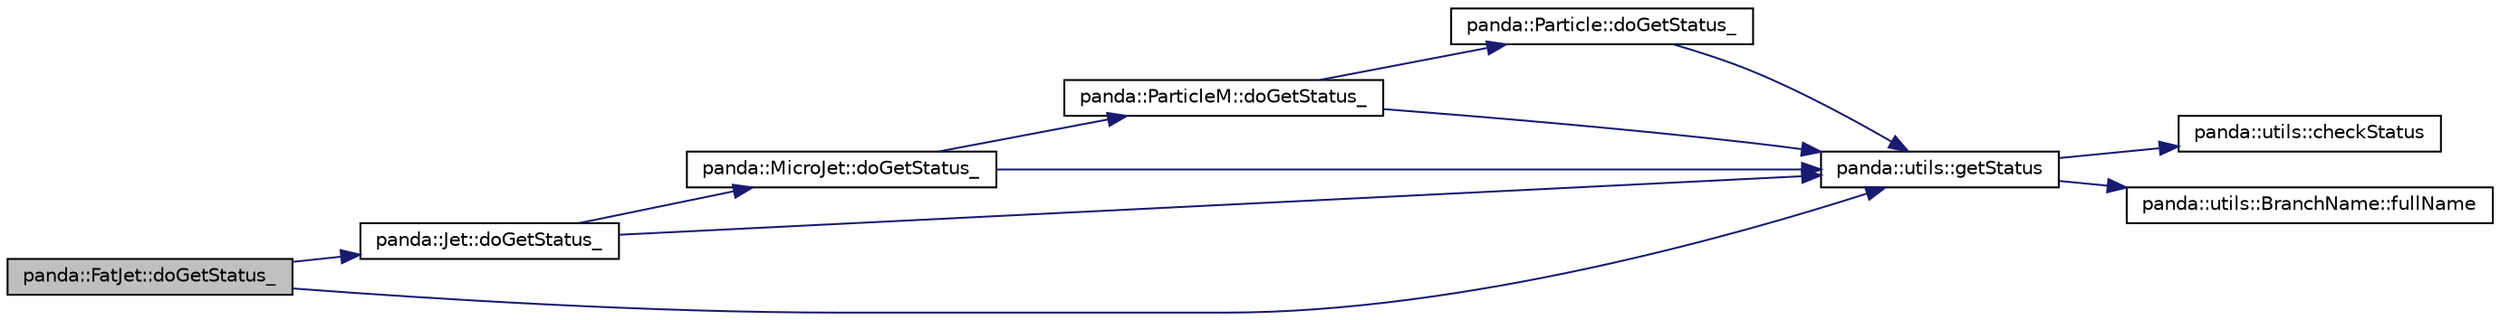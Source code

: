 digraph G
{
  edge [fontname="Helvetica",fontsize="10",labelfontname="Helvetica",labelfontsize="10"];
  node [fontname="Helvetica",fontsize="10",shape=record];
  rankdir=LR;
  Node1 [label="panda::FatJet::doGetStatus_",height=0.2,width=0.4,color="black", fillcolor="grey75", style="filled" fontcolor="black"];
  Node1 -> Node2 [color="midnightblue",fontsize="10",style="solid"];
  Node2 [label="panda::Jet::doGetStatus_",height=0.2,width=0.4,color="black", fillcolor="white", style="filled",URL="$classpanda_1_1Jet.html#a4ecbac39b42fe464f6346711aed38aba"];
  Node2 -> Node3 [color="midnightblue",fontsize="10",style="solid"];
  Node3 [label="panda::MicroJet::doGetStatus_",height=0.2,width=0.4,color="black", fillcolor="white", style="filled",URL="$classpanda_1_1MicroJet.html#a2055608524fe0bb8e4fae8ef78e3333e"];
  Node3 -> Node4 [color="midnightblue",fontsize="10",style="solid"];
  Node4 [label="panda::ParticleM::doGetStatus_",height=0.2,width=0.4,color="black", fillcolor="white", style="filled",URL="$classpanda_1_1ParticleM.html#a003a63672058369e9bbea413e055b1c1"];
  Node4 -> Node5 [color="midnightblue",fontsize="10",style="solid"];
  Node5 [label="panda::Particle::doGetStatus_",height=0.2,width=0.4,color="black", fillcolor="white", style="filled",URL="$classpanda_1_1Particle.html#a7dcbf68bc3e74fdef1e3f3c620fb019a"];
  Node5 -> Node6 [color="midnightblue",fontsize="10",style="solid"];
  Node6 [label="panda::utils::getStatus",height=0.2,width=0.4,color="black", fillcolor="white", style="filled",URL="$namespacepanda_1_1utils.html#a8928c2bd486eae6103c33618c6eb4e80",tooltip="Get the status of a branch."];
  Node6 -> Node7 [color="midnightblue",fontsize="10",style="solid"];
  Node7 [label="panda::utils::checkStatus",height=0.2,width=0.4,color="black", fillcolor="white", style="filled",URL="$namespacepanda_1_1utils.html#aafa411773a4b0ee829d99e6e5a0abdcd",tooltip="Check status of a branch."];
  Node6 -> Node8 [color="midnightblue",fontsize="10",style="solid"];
  Node8 [label="panda::utils::BranchName::fullName",height=0.2,width=0.4,color="black", fillcolor="white", style="filled",URL="$classpanda_1_1utils_1_1BranchName.html#a13958ff4a9d554d2c057c600b4f70412",tooltip="Prepend the branch name with &lt;objName.&gt;."];
  Node4 -> Node6 [color="midnightblue",fontsize="10",style="solid"];
  Node3 -> Node6 [color="midnightblue",fontsize="10",style="solid"];
  Node2 -> Node6 [color="midnightblue",fontsize="10",style="solid"];
  Node1 -> Node6 [color="midnightblue",fontsize="10",style="solid"];
}
